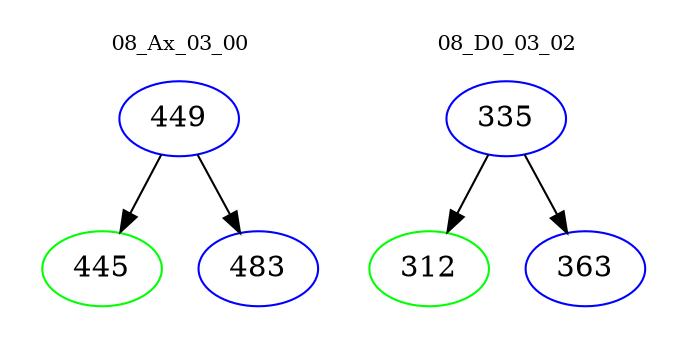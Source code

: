 digraph{
subgraph cluster_0 {
color = white
label = "08_Ax_03_00";
fontsize=10;
T0_449 [label="449", color="blue"]
T0_449 -> T0_445 [color="black"]
T0_445 [label="445", color="green"]
T0_449 -> T0_483 [color="black"]
T0_483 [label="483", color="blue"]
}
subgraph cluster_1 {
color = white
label = "08_D0_03_02";
fontsize=10;
T1_335 [label="335", color="blue"]
T1_335 -> T1_312 [color="black"]
T1_312 [label="312", color="green"]
T1_335 -> T1_363 [color="black"]
T1_363 [label="363", color="blue"]
}
}
